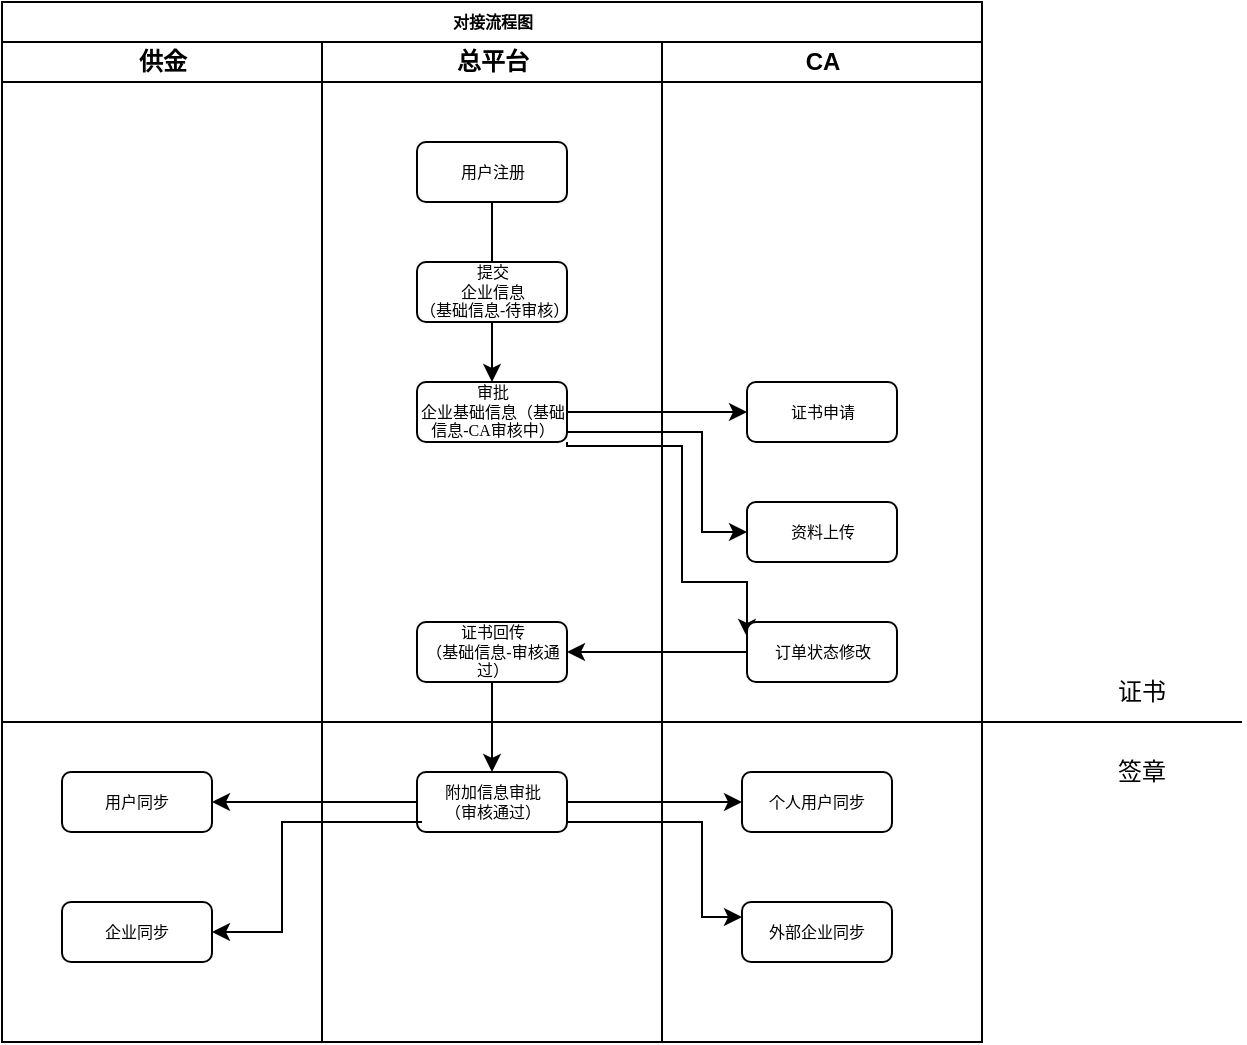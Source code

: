 <mxfile version="21.2.1" type="github">
  <diagram name="Page-1" id="74e2e168-ea6b-b213-b513-2b3c1d86103e">
    <mxGraphModel dx="1434" dy="796" grid="1" gridSize="10" guides="1" tooltips="1" connect="1" arrows="1" fold="1" page="1" pageScale="1" pageWidth="1100" pageHeight="850" background="none" math="0" shadow="0">
      <root>
        <mxCell id="0" />
        <mxCell id="1" parent="0" />
        <mxCell id="77e6c97f196da883-1" value="对接流程图" style="swimlane;html=1;childLayout=stackLayout;startSize=20;rounded=0;shadow=0;labelBackgroundColor=none;strokeWidth=1;fontFamily=Verdana;fontSize=8;align=center;" parent="1" vertex="1">
          <mxGeometry x="70" y="40" width="490" height="520" as="geometry" />
        </mxCell>
        <mxCell id="77e6c97f196da883-2" value="供金" style="swimlane;html=1;startSize=20;" parent="77e6c97f196da883-1" vertex="1">
          <mxGeometry y="20" width="160" height="500" as="geometry" />
        </mxCell>
        <mxCell id="BJERo8WeIF7b5kkDbJsf-40" value="用户同步" style="rounded=1;whiteSpace=wrap;html=1;shadow=0;labelBackgroundColor=none;strokeWidth=1;fontFamily=Verdana;fontSize=8;align=center;" vertex="1" parent="77e6c97f196da883-2">
          <mxGeometry x="30" y="365" width="75" height="30" as="geometry" />
        </mxCell>
        <mxCell id="BJERo8WeIF7b5kkDbJsf-41" value="企业同步" style="rounded=1;whiteSpace=wrap;html=1;shadow=0;labelBackgroundColor=none;strokeWidth=1;fontFamily=Verdana;fontSize=8;align=center;" vertex="1" parent="77e6c97f196da883-2">
          <mxGeometry x="30" y="430" width="75" height="30" as="geometry" />
        </mxCell>
        <mxCell id="77e6c97f196da883-3" value="总平台" style="swimlane;html=1;startSize=20;" parent="77e6c97f196da883-1" vertex="1">
          <mxGeometry x="160" y="20" width="170" height="500" as="geometry" />
        </mxCell>
        <mxCell id="BJERo8WeIF7b5kkDbJsf-20" value="" style="edgeStyle=orthogonalEdgeStyle;rounded=0;orthogonalLoop=1;jettySize=auto;html=1;" edge="1" parent="77e6c97f196da883-3" source="77e6c97f196da883-8" target="BJERo8WeIF7b5kkDbJsf-5">
          <mxGeometry relative="1" as="geometry" />
        </mxCell>
        <mxCell id="77e6c97f196da883-8" value="用户注册" style="rounded=1;whiteSpace=wrap;html=1;shadow=0;labelBackgroundColor=none;strokeWidth=1;fontFamily=Verdana;fontSize=8;align=center;" parent="77e6c97f196da883-3" vertex="1">
          <mxGeometry x="47.5" y="50" width="75" height="30" as="geometry" />
        </mxCell>
        <mxCell id="BJERo8WeIF7b5kkDbJsf-4" value="提交&lt;br&gt;企业信息&lt;br&gt;（基础信息-待审核）" style="rounded=1;whiteSpace=wrap;html=1;shadow=0;labelBackgroundColor=none;strokeWidth=1;fontFamily=Verdana;fontSize=8;align=center;" vertex="1" parent="77e6c97f196da883-3">
          <mxGeometry x="47.5" y="110" width="75" height="30" as="geometry" />
        </mxCell>
        <mxCell id="BJERo8WeIF7b5kkDbJsf-5" value="审批&lt;br&gt;企业基础信息（基础信息-CA审核中）" style="rounded=1;whiteSpace=wrap;html=1;shadow=0;labelBackgroundColor=none;strokeWidth=1;fontFamily=Verdana;fontSize=8;align=center;" vertex="1" parent="77e6c97f196da883-3">
          <mxGeometry x="47.5" y="170" width="75" height="30" as="geometry" />
        </mxCell>
        <mxCell id="BJERo8WeIF7b5kkDbJsf-25" value="" style="edgeStyle=orthogonalEdgeStyle;rounded=0;orthogonalLoop=1;jettySize=auto;html=1;" edge="1" parent="77e6c97f196da883-3" source="BJERo8WeIF7b5kkDbJsf-21" target="BJERo8WeIF7b5kkDbJsf-23">
          <mxGeometry relative="1" as="geometry" />
        </mxCell>
        <mxCell id="BJERo8WeIF7b5kkDbJsf-21" value="证书回传&lt;br&gt;（基础信息-审核通过）" style="rounded=1;whiteSpace=wrap;html=1;shadow=0;labelBackgroundColor=none;strokeWidth=1;fontFamily=Verdana;fontSize=8;align=center;" vertex="1" parent="77e6c97f196da883-3">
          <mxGeometry x="47.5" y="290" width="75" height="30" as="geometry" />
        </mxCell>
        <mxCell id="BJERo8WeIF7b5kkDbJsf-23" value="附加信息审批&lt;br&gt;（审核通过）" style="rounded=1;whiteSpace=wrap;html=1;shadow=0;labelBackgroundColor=none;strokeWidth=1;fontFamily=Verdana;fontSize=8;align=center;" vertex="1" parent="77e6c97f196da883-3">
          <mxGeometry x="47.5" y="365" width="75" height="30" as="geometry" />
        </mxCell>
        <mxCell id="BJERo8WeIF7b5kkDbJsf-38" value="" style="edgeStyle=orthogonalEdgeStyle;rounded=0;orthogonalLoop=1;jettySize=auto;html=1;entryX=0;entryY=0.25;entryDx=0;entryDy=0;exitX=1;exitY=0.75;exitDx=0;exitDy=0;" edge="1" parent="77e6c97f196da883-3" target="BJERo8WeIF7b5kkDbJsf-18">
          <mxGeometry relative="1" as="geometry">
            <mxPoint x="122.5" y="200" as="sourcePoint" />
            <mxPoint x="212.5" y="252" as="targetPoint" />
            <Array as="points">
              <mxPoint x="123" y="202" />
              <mxPoint x="180" y="202" />
              <mxPoint x="180" y="270" />
              <mxPoint x="213" y="270" />
            </Array>
          </mxGeometry>
        </mxCell>
        <mxCell id="77e6c97f196da883-4" value="CA" style="swimlane;html=1;startSize=20;" parent="77e6c97f196da883-1" vertex="1">
          <mxGeometry x="330" y="20" width="160" height="500" as="geometry" />
        </mxCell>
        <mxCell id="BJERo8WeIF7b5kkDbJsf-10" value="证书申请" style="rounded=1;whiteSpace=wrap;html=1;shadow=0;labelBackgroundColor=none;strokeWidth=1;fontFamily=Verdana;fontSize=8;align=center;" vertex="1" parent="77e6c97f196da883-4">
          <mxGeometry x="42.5" y="170" width="75" height="30" as="geometry" />
        </mxCell>
        <mxCell id="BJERo8WeIF7b5kkDbJsf-17" value="资料上传" style="rounded=1;whiteSpace=wrap;html=1;shadow=0;labelBackgroundColor=none;strokeWidth=1;fontFamily=Verdana;fontSize=8;align=center;" vertex="1" parent="77e6c97f196da883-4">
          <mxGeometry x="42.5" y="230" width="75" height="30" as="geometry" />
        </mxCell>
        <mxCell id="BJERo8WeIF7b5kkDbJsf-18" value="订单状态修改" style="rounded=1;whiteSpace=wrap;html=1;shadow=0;labelBackgroundColor=none;strokeWidth=1;fontFamily=Verdana;fontSize=8;align=center;" vertex="1" parent="77e6c97f196da883-4">
          <mxGeometry x="42.5" y="290" width="75" height="30" as="geometry" />
        </mxCell>
        <mxCell id="BJERo8WeIF7b5kkDbJsf-24" value="个人用户同步" style="rounded=1;whiteSpace=wrap;html=1;shadow=0;labelBackgroundColor=none;strokeWidth=1;fontFamily=Verdana;fontSize=8;align=center;" vertex="1" parent="77e6c97f196da883-4">
          <mxGeometry x="40" y="365" width="75" height="30" as="geometry" />
        </mxCell>
        <mxCell id="BJERo8WeIF7b5kkDbJsf-32" value="外部企业同步" style="rounded=1;whiteSpace=wrap;html=1;shadow=0;labelBackgroundColor=none;strokeWidth=1;fontFamily=Verdana;fontSize=8;align=center;" vertex="1" parent="77e6c97f196da883-4">
          <mxGeometry x="40" y="430" width="75" height="30" as="geometry" />
        </mxCell>
        <mxCell id="BJERo8WeIF7b5kkDbJsf-14" value="" style="edgeStyle=orthogonalEdgeStyle;rounded=0;orthogonalLoop=1;jettySize=auto;html=1;" edge="1" parent="77e6c97f196da883-1" source="BJERo8WeIF7b5kkDbJsf-5" target="BJERo8WeIF7b5kkDbJsf-10">
          <mxGeometry relative="1" as="geometry" />
        </mxCell>
        <mxCell id="BJERo8WeIF7b5kkDbJsf-22" value="" style="edgeStyle=orthogonalEdgeStyle;rounded=0;orthogonalLoop=1;jettySize=auto;html=1;" edge="1" parent="77e6c97f196da883-1" source="BJERo8WeIF7b5kkDbJsf-18" target="BJERo8WeIF7b5kkDbJsf-21">
          <mxGeometry relative="1" as="geometry" />
        </mxCell>
        <mxCell id="BJERo8WeIF7b5kkDbJsf-33" value="" style="edgeStyle=orthogonalEdgeStyle;rounded=0;orthogonalLoop=1;jettySize=auto;html=1;" edge="1" parent="77e6c97f196da883-1" source="BJERo8WeIF7b5kkDbJsf-23" target="BJERo8WeIF7b5kkDbJsf-24">
          <mxGeometry relative="1" as="geometry" />
        </mxCell>
        <mxCell id="BJERo8WeIF7b5kkDbJsf-36" value="" style="edgeStyle=orthogonalEdgeStyle;rounded=0;orthogonalLoop=1;jettySize=auto;html=1;entryX=0;entryY=0.5;entryDx=0;entryDy=0;exitX=1;exitY=0.75;exitDx=0;exitDy=0;" edge="1" parent="77e6c97f196da883-1" source="BJERo8WeIF7b5kkDbJsf-5" target="BJERo8WeIF7b5kkDbJsf-17">
          <mxGeometry relative="1" as="geometry">
            <mxPoint x="293" y="215" as="sourcePoint" />
            <mxPoint x="383" y="215" as="targetPoint" />
            <Array as="points">
              <mxPoint x="283" y="215" />
              <mxPoint x="350" y="215" />
              <mxPoint x="350" y="265" />
            </Array>
          </mxGeometry>
        </mxCell>
        <mxCell id="BJERo8WeIF7b5kkDbJsf-39" value="" style="edgeStyle=orthogonalEdgeStyle;rounded=0;orthogonalLoop=1;jettySize=auto;html=1;entryX=0;entryY=0.25;entryDx=0;entryDy=0;exitX=1;exitY=0.75;exitDx=0;exitDy=0;" edge="1" parent="77e6c97f196da883-1" source="BJERo8WeIF7b5kkDbJsf-23" target="BJERo8WeIF7b5kkDbJsf-32">
          <mxGeometry relative="1" as="geometry">
            <mxPoint x="293" y="410" as="sourcePoint" />
            <mxPoint x="380" y="410" as="targetPoint" />
            <Array as="points">
              <mxPoint x="283" y="410" />
              <mxPoint x="350" y="410" />
              <mxPoint x="350" y="458" />
            </Array>
          </mxGeometry>
        </mxCell>
        <mxCell id="BJERo8WeIF7b5kkDbJsf-42" value="" style="edgeStyle=orthogonalEdgeStyle;rounded=0;orthogonalLoop=1;jettySize=auto;html=1;" edge="1" parent="77e6c97f196da883-1" source="BJERo8WeIF7b5kkDbJsf-23" target="BJERo8WeIF7b5kkDbJsf-40">
          <mxGeometry relative="1" as="geometry" />
        </mxCell>
        <mxCell id="BJERo8WeIF7b5kkDbJsf-43" value="" style="edgeStyle=orthogonalEdgeStyle;rounded=0;orthogonalLoop=1;jettySize=auto;html=1;entryX=1;entryY=0.5;entryDx=0;entryDy=0;" edge="1" parent="1" target="BJERo8WeIF7b5kkDbJsf-41">
          <mxGeometry relative="1" as="geometry">
            <mxPoint x="280" y="450" as="sourcePoint" />
            <mxPoint x="185" y="450" as="targetPoint" />
            <Array as="points">
              <mxPoint x="210" y="450" />
              <mxPoint x="210" y="505" />
            </Array>
          </mxGeometry>
        </mxCell>
        <mxCell id="BJERo8WeIF7b5kkDbJsf-44" value="" style="endArrow=none;html=1;rounded=0;" edge="1" parent="1">
          <mxGeometry width="50" height="50" relative="1" as="geometry">
            <mxPoint x="70" y="400" as="sourcePoint" />
            <mxPoint x="690" y="400" as="targetPoint" />
          </mxGeometry>
        </mxCell>
        <mxCell id="BJERo8WeIF7b5kkDbJsf-45" value="证书" style="text;html=1;strokeColor=none;fillColor=none;align=center;verticalAlign=middle;whiteSpace=wrap;rounded=0;" vertex="1" parent="1">
          <mxGeometry x="610" y="370" width="60" height="30" as="geometry" />
        </mxCell>
        <mxCell id="BJERo8WeIF7b5kkDbJsf-46" value="签章" style="text;html=1;strokeColor=none;fillColor=none;align=center;verticalAlign=middle;whiteSpace=wrap;rounded=0;" vertex="1" parent="1">
          <mxGeometry x="610" y="410" width="60" height="30" as="geometry" />
        </mxCell>
      </root>
    </mxGraphModel>
  </diagram>
</mxfile>

